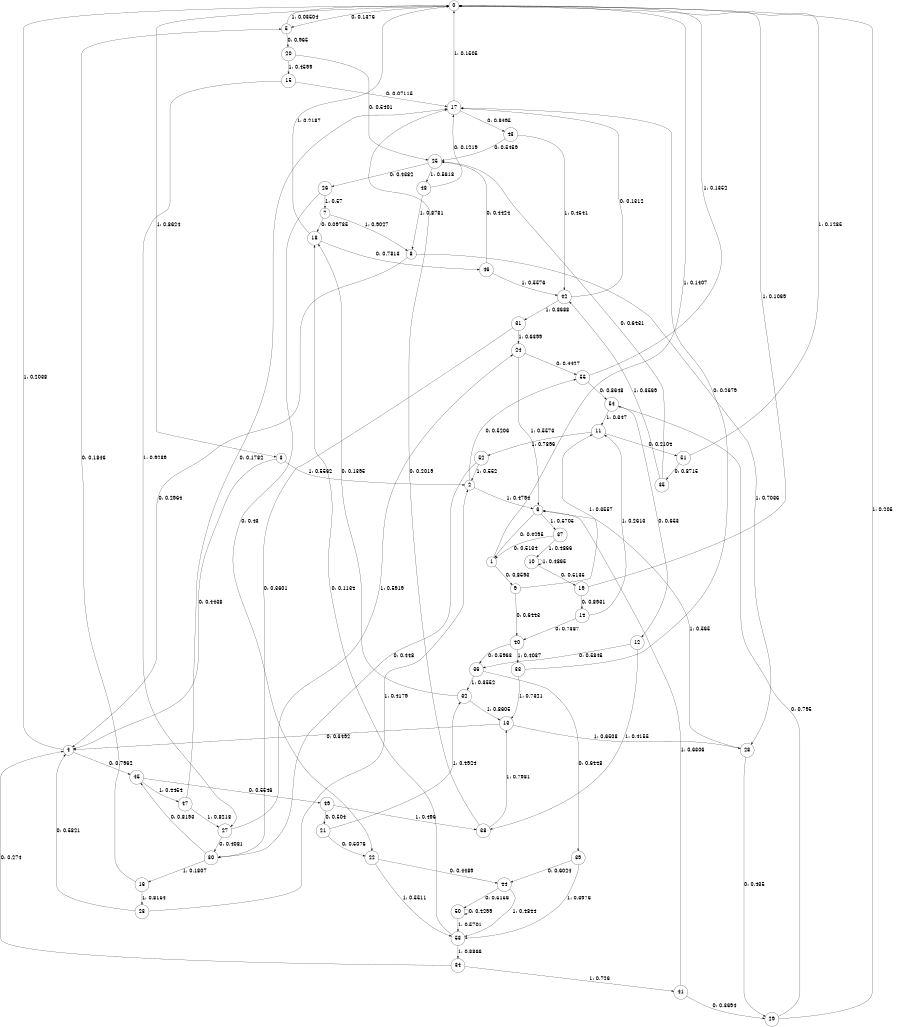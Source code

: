 digraph "ch22faceL8" {
size = "6,8.5";
ratio = "fill";
node [shape = circle];
node [fontsize = 24];
edge [fontsize = 24];
0 -> 5 [label = "0: 0.1376   "];
0 -> 3 [label = "1: 0.8624   "];
1 -> 9 [label = "0: 0.8593   "];
1 -> 0 [label = "1: 0.1407   "];
2 -> 55 [label = "0: 0.5206   "];
2 -> 6 [label = "1: 0.4794   "];
3 -> 4 [label = "0: 0.4438   "];
3 -> 2 [label = "1: 0.5562   "];
4 -> 45 [label = "0: 0.7962   "];
4 -> 0 [label = "1: 0.2038   "];
5 -> 20 [label = "0: 0.965    "];
5 -> 0 [label = "1: 0.03504  "];
6 -> 1 [label = "0: 0.4295   "];
6 -> 37 [label = "1: 0.5705   "];
7 -> 18 [label = "0: 0.09735  "];
7 -> 8 [label = "1: 0.9027   "];
8 -> 4 [label = "0: 0.2964   "];
8 -> 28 [label = "1: 0.7036   "];
9 -> 40 [label = "0: 0.6443   "];
9 -> 11 [label = "1: 0.3557   "];
10 -> 19 [label = "0: 0.5135   "];
10 -> 10 [label = "1: 0.4865   "];
11 -> 51 [label = "0: 0.2104   "];
11 -> 52 [label = "1: 0.7896   "];
12 -> 36 [label = "0: 0.5845   "];
12 -> 38 [label = "1: 0.4155   "];
13 -> 4 [label = "0: 0.3492   "];
13 -> 28 [label = "1: 0.6508   "];
14 -> 40 [label = "0: 0.7387   "];
14 -> 11 [label = "1: 0.2613   "];
15 -> 17 [label = "0: 0.07115  "];
15 -> 27 [label = "1: 0.9289   "];
16 -> 5 [label = "0: 0.1846   "];
16 -> 23 [label = "1: 0.8154   "];
17 -> 43 [label = "0: 0.8495   "];
17 -> 0 [label = "1: 0.1505   "];
18 -> 46 [label = "0: 0.7813   "];
18 -> 0 [label = "1: 0.2187   "];
19 -> 14 [label = "0: 0.8931   "];
19 -> 0 [label = "1: 0.1069   "];
20 -> 25 [label = "0: 0.5401   "];
20 -> 15 [label = "1: 0.4599   "];
21 -> 22 [label = "0: 0.5076   "];
21 -> 32 [label = "1: 0.4924   "];
22 -> 44 [label = "0: 0.4489   "];
22 -> 53 [label = "1: 0.5511   "];
23 -> 4 [label = "0: 0.5821   "];
23 -> 2 [label = "1: 0.4179   "];
24 -> 55 [label = "0: 0.4427   "];
24 -> 6 [label = "1: 0.5573   "];
25 -> 26 [label = "0: 0.4382   "];
25 -> 48 [label = "1: 0.5618   "];
26 -> 22 [label = "0: 0.43     "];
26 -> 7 [label = "1: 0.57     "];
27 -> 30 [label = "0: 0.4081   "];
27 -> 24 [label = "1: 0.5919   "];
28 -> 29 [label = "0: 0.435    "];
28 -> 6 [label = "1: 0.565    "];
29 -> 54 [label = "0: 0.795    "];
29 -> 0 [label = "1: 0.205    "];
30 -> 45 [label = "0: 0.8193   "];
30 -> 16 [label = "1: 0.1807   "];
31 -> 30 [label = "0: 0.3601   "];
31 -> 24 [label = "1: 0.6399   "];
32 -> 18 [label = "0: 0.1395   "];
32 -> 13 [label = "1: 0.8605   "];
33 -> 17 [label = "0: 0.2679   "];
33 -> 13 [label = "1: 0.7321   "];
34 -> 4 [label = "0: 0.274    "];
34 -> 41 [label = "1: 0.726    "];
35 -> 25 [label = "0: 0.6431   "];
35 -> 42 [label = "1: 0.3569   "];
36 -> 39 [label = "0: 0.6448   "];
36 -> 32 [label = "1: 0.3552   "];
37 -> 1 [label = "0: 0.5134   "];
37 -> 10 [label = "1: 0.4866   "];
38 -> 17 [label = "0: 0.2019   "];
38 -> 13 [label = "1: 0.7981   "];
39 -> 44 [label = "0: 0.6024   "];
39 -> 53 [label = "1: 0.3976   "];
40 -> 36 [label = "0: 0.5963   "];
40 -> 33 [label = "1: 0.4037   "];
41 -> 29 [label = "0: 0.3694   "];
41 -> 6 [label = "1: 0.6306   "];
42 -> 17 [label = "0: 0.1312   "];
42 -> 31 [label = "1: 0.8688   "];
43 -> 25 [label = "0: 0.5459   "];
43 -> 42 [label = "1: 0.4541   "];
44 -> 50 [label = "0: 0.5156   "];
44 -> 53 [label = "1: 0.4844   "];
45 -> 49 [label = "0: 0.5546   "];
45 -> 47 [label = "1: 0.4454   "];
46 -> 25 [label = "0: 0.4424   "];
46 -> 42 [label = "1: 0.5576   "];
47 -> 17 [label = "0: 0.1782   "];
47 -> 27 [label = "1: 0.8218   "];
48 -> 17 [label = "0: 0.1219   "];
48 -> 8 [label = "1: 0.8781   "];
49 -> 21 [label = "0: 0.504    "];
49 -> 38 [label = "1: 0.496    "];
50 -> 50 [label = "0: 0.4299   "];
50 -> 53 [label = "1: 0.5701   "];
51 -> 35 [label = "0: 0.8715   "];
51 -> 0 [label = "1: 0.1285   "];
52 -> 30 [label = "0: 0.448    "];
52 -> 2 [label = "1: 0.552    "];
53 -> 18 [label = "0: 0.1134   "];
53 -> 34 [label = "1: 0.8866   "];
54 -> 12 [label = "0: 0.653    "];
54 -> 11 [label = "1: 0.347    "];
55 -> 54 [label = "0: 0.8648   "];
55 -> 0 [label = "1: 0.1352   "];
}